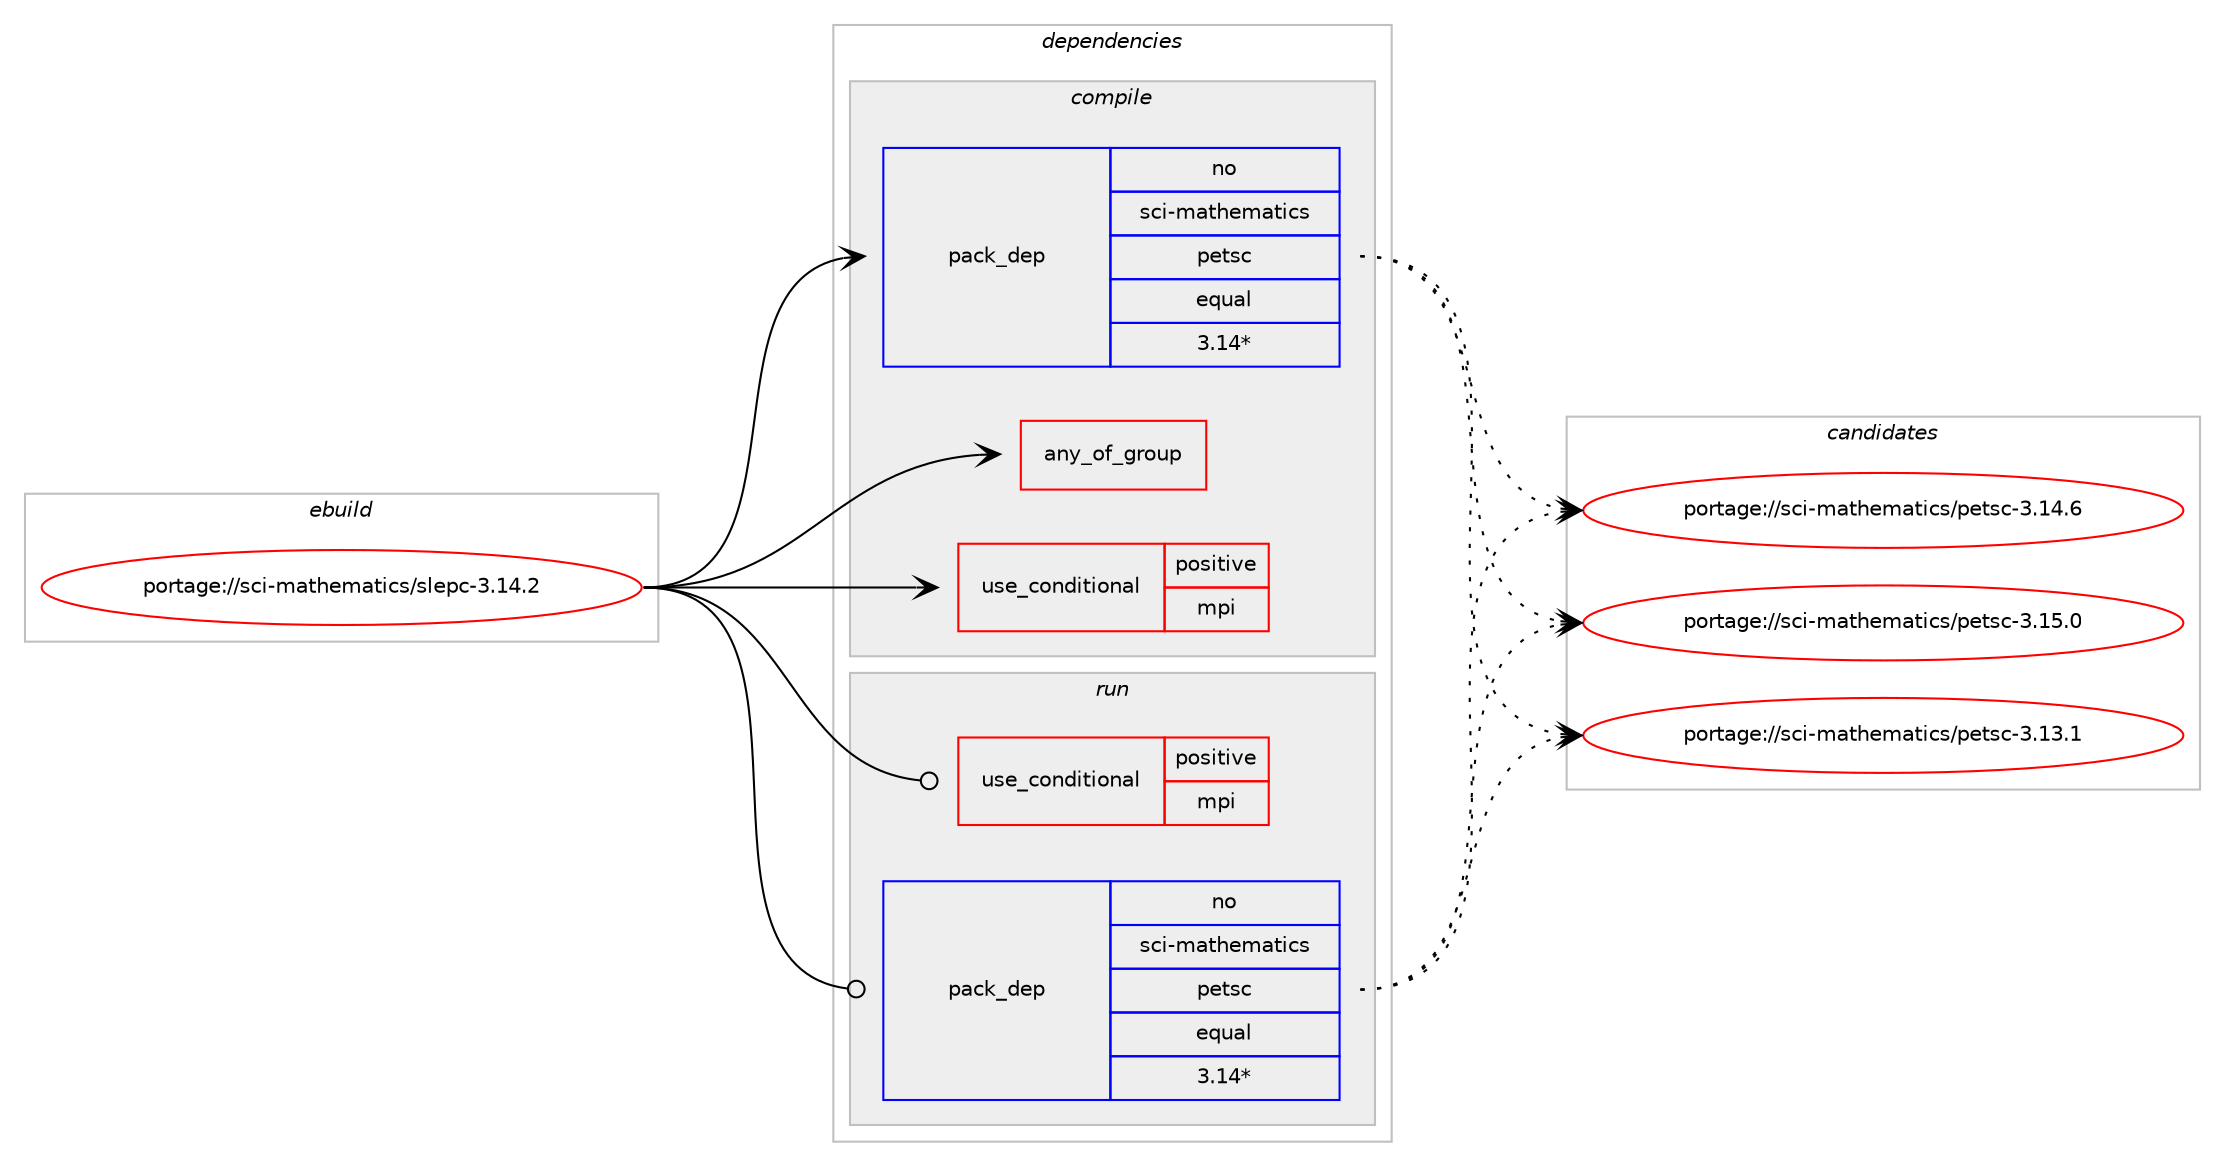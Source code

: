 digraph prolog {

# *************
# Graph options
# *************

newrank=true;
concentrate=true;
compound=true;
graph [rankdir=LR,fontname=Helvetica,fontsize=10,ranksep=1.5];#, ranksep=2.5, nodesep=0.2];
edge  [arrowhead=vee];
node  [fontname=Helvetica,fontsize=10];

# **********
# The ebuild
# **********

subgraph cluster_leftcol {
color=gray;
rank=same;
label=<<i>ebuild</i>>;
id [label="portage://sci-mathematics/slepc-3.14.2", color=red, width=4, href="../sci-mathematics/slepc-3.14.2.svg"];
}

# ****************
# The dependencies
# ****************

subgraph cluster_midcol {
color=gray;
label=<<i>dependencies</i>>;
subgraph cluster_compile {
fillcolor="#eeeeee";
style=filled;
label=<<i>compile</i>>;
subgraph any19 {
dependency933 [label=<<TABLE BORDER="0" CELLBORDER="1" CELLSPACING="0" CELLPADDING="4"><TR><TD CELLPADDING="10">any_of_group</TD></TR></TABLE>>, shape=none, color=red];# *** BEGIN UNKNOWN DEPENDENCY TYPE (TODO) ***
# dependency933 -> package_dependency(portage://sci-mathematics/slepc-3.14.2,install,no,dev-lang,python,none,[,,],[slot(3.8)],[])
# *** END UNKNOWN DEPENDENCY TYPE (TODO) ***

# *** BEGIN UNKNOWN DEPENDENCY TYPE (TODO) ***
# dependency933 -> package_dependency(portage://sci-mathematics/slepc-3.14.2,install,no,dev-lang,python,none,[,,],[slot(3.7)],[])
# *** END UNKNOWN DEPENDENCY TYPE (TODO) ***

}
id:e -> dependency933:w [weight=20,style="solid",arrowhead="vee"];
subgraph cond582 {
dependency934 [label=<<TABLE BORDER="0" CELLBORDER="1" CELLSPACING="0" CELLPADDING="4"><TR><TD ROWSPAN="3" CELLPADDING="10">use_conditional</TD></TR><TR><TD>positive</TD></TR><TR><TD>mpi</TD></TR></TABLE>>, shape=none, color=red];
# *** BEGIN UNKNOWN DEPENDENCY TYPE (TODO) ***
# dependency934 -> package_dependency(portage://sci-mathematics/slepc-3.14.2,install,no,virtual,mpi,none,[,,],[],[])
# *** END UNKNOWN DEPENDENCY TYPE (TODO) ***

}
id:e -> dependency934:w [weight=20,style="solid",arrowhead="vee"];
# *** BEGIN UNKNOWN DEPENDENCY TYPE (TODO) ***
# id -> package_dependency(portage://sci-mathematics/slepc-3.14.2,install,no,dev-util,cmake,none,[,,],[],[])
# *** END UNKNOWN DEPENDENCY TYPE (TODO) ***

# *** BEGIN UNKNOWN DEPENDENCY TYPE (TODO) ***
# id -> package_dependency(portage://sci-mathematics/slepc-3.14.2,install,no,sci-libs,arpack,none,[,,],[],[use(equal(mpi),none)])
# *** END UNKNOWN DEPENDENCY TYPE (TODO) ***

subgraph pack334 {
dependency935 [label=<<TABLE BORDER="0" CELLBORDER="1" CELLSPACING="0" CELLPADDING="4" WIDTH="220"><TR><TD ROWSPAN="6" CELLPADDING="30">pack_dep</TD></TR><TR><TD WIDTH="110">no</TD></TR><TR><TD>sci-mathematics</TD></TR><TR><TD>petsc</TD></TR><TR><TD>equal</TD></TR><TR><TD>3.14*</TD></TR></TABLE>>, shape=none, color=blue];
}
id:e -> dependency935:w [weight=20,style="solid",arrowhead="vee"];
# *** BEGIN UNKNOWN DEPENDENCY TYPE (TODO) ***
# id -> package_dependency(portage://sci-mathematics/slepc-3.14.2,install,no,virtual,pkgconfig,none,[,,],[],[])
# *** END UNKNOWN DEPENDENCY TYPE (TODO) ***

}
subgraph cluster_compileandrun {
fillcolor="#eeeeee";
style=filled;
label=<<i>compile and run</i>>;
}
subgraph cluster_run {
fillcolor="#eeeeee";
style=filled;
label=<<i>run</i>>;
subgraph cond583 {
dependency936 [label=<<TABLE BORDER="0" CELLBORDER="1" CELLSPACING="0" CELLPADDING="4"><TR><TD ROWSPAN="3" CELLPADDING="10">use_conditional</TD></TR><TR><TD>positive</TD></TR><TR><TD>mpi</TD></TR></TABLE>>, shape=none, color=red];
# *** BEGIN UNKNOWN DEPENDENCY TYPE (TODO) ***
# dependency936 -> package_dependency(portage://sci-mathematics/slepc-3.14.2,run,no,virtual,mpi,none,[,,],[],[])
# *** END UNKNOWN DEPENDENCY TYPE (TODO) ***

}
id:e -> dependency936:w [weight=20,style="solid",arrowhead="odot"];
# *** BEGIN UNKNOWN DEPENDENCY TYPE (TODO) ***
# id -> package_dependency(portage://sci-mathematics/slepc-3.14.2,run,no,sci-libs,arpack,none,[,,],[],[use(equal(mpi),none)])
# *** END UNKNOWN DEPENDENCY TYPE (TODO) ***

subgraph pack335 {
dependency937 [label=<<TABLE BORDER="0" CELLBORDER="1" CELLSPACING="0" CELLPADDING="4" WIDTH="220"><TR><TD ROWSPAN="6" CELLPADDING="30">pack_dep</TD></TR><TR><TD WIDTH="110">no</TD></TR><TR><TD>sci-mathematics</TD></TR><TR><TD>petsc</TD></TR><TR><TD>equal</TD></TR><TR><TD>3.14*</TD></TR></TABLE>>, shape=none, color=blue];
}
id:e -> dependency937:w [weight=20,style="solid",arrowhead="odot"];
}
}

# **************
# The candidates
# **************

subgraph cluster_choices {
rank=same;
color=gray;
label=<<i>candidates</i>>;

subgraph choice334 {
color=black;
nodesep=1;
choice1159910545109971161041011099711610599115471121011161159945514649514649 [label="portage://sci-mathematics/petsc-3.13.1", color=red, width=4,href="../sci-mathematics/petsc-3.13.1.svg"];
choice1159910545109971161041011099711610599115471121011161159945514649524654 [label="portage://sci-mathematics/petsc-3.14.6", color=red, width=4,href="../sci-mathematics/petsc-3.14.6.svg"];
choice1159910545109971161041011099711610599115471121011161159945514649534648 [label="portage://sci-mathematics/petsc-3.15.0", color=red, width=4,href="../sci-mathematics/petsc-3.15.0.svg"];
dependency935:e -> choice1159910545109971161041011099711610599115471121011161159945514649514649:w [style=dotted,weight="100"];
dependency935:e -> choice1159910545109971161041011099711610599115471121011161159945514649524654:w [style=dotted,weight="100"];
dependency935:e -> choice1159910545109971161041011099711610599115471121011161159945514649534648:w [style=dotted,weight="100"];
}
subgraph choice335 {
color=black;
nodesep=1;
choice1159910545109971161041011099711610599115471121011161159945514649514649 [label="portage://sci-mathematics/petsc-3.13.1", color=red, width=4,href="../sci-mathematics/petsc-3.13.1.svg"];
choice1159910545109971161041011099711610599115471121011161159945514649524654 [label="portage://sci-mathematics/petsc-3.14.6", color=red, width=4,href="../sci-mathematics/petsc-3.14.6.svg"];
choice1159910545109971161041011099711610599115471121011161159945514649534648 [label="portage://sci-mathematics/petsc-3.15.0", color=red, width=4,href="../sci-mathematics/petsc-3.15.0.svg"];
dependency937:e -> choice1159910545109971161041011099711610599115471121011161159945514649514649:w [style=dotted,weight="100"];
dependency937:e -> choice1159910545109971161041011099711610599115471121011161159945514649524654:w [style=dotted,weight="100"];
dependency937:e -> choice1159910545109971161041011099711610599115471121011161159945514649534648:w [style=dotted,weight="100"];
}
}

}
